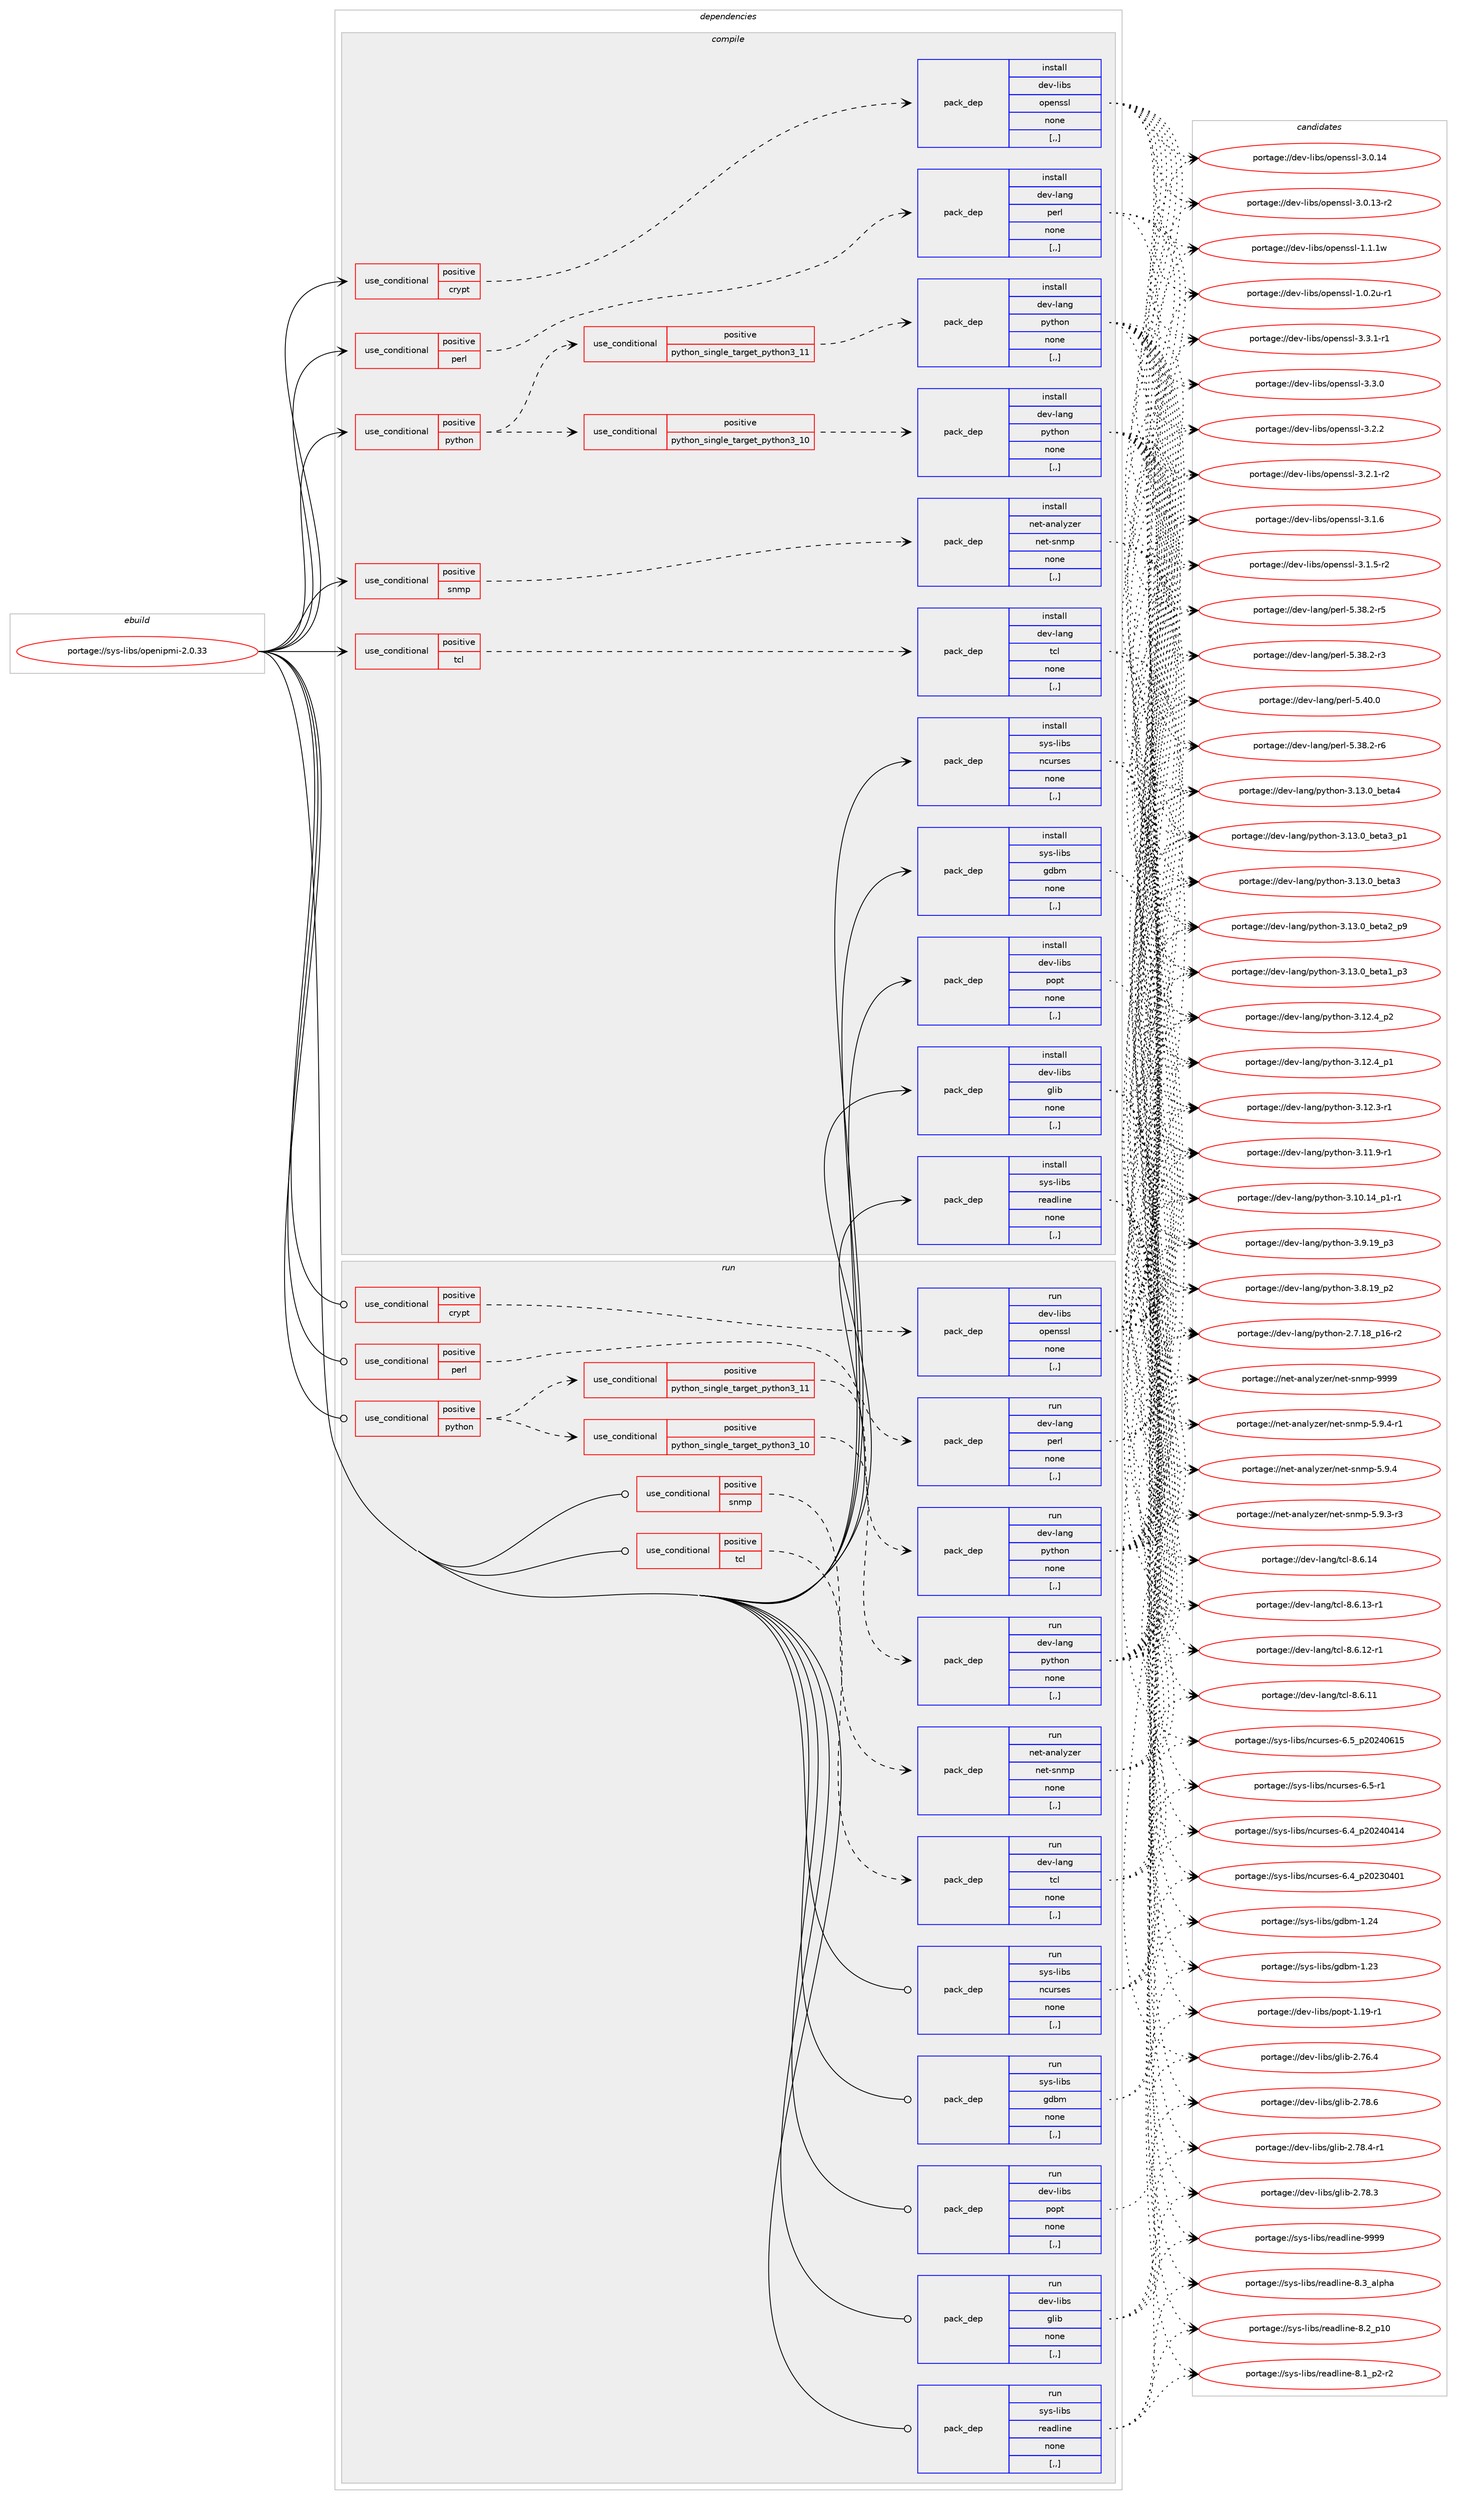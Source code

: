 digraph prolog {

# *************
# Graph options
# *************

newrank=true;
concentrate=true;
compound=true;
graph [rankdir=LR,fontname=Helvetica,fontsize=10,ranksep=1.5];#, ranksep=2.5, nodesep=0.2];
edge  [arrowhead=vee];
node  [fontname=Helvetica,fontsize=10];

# **********
# The ebuild
# **********

subgraph cluster_leftcol {
color=gray;
label=<<i>ebuild</i>>;
id [label="portage://sys-libs/openipmi-2.0.33", color=red, width=4, href="../sys-libs/openipmi-2.0.33.svg"];
}

# ****************
# The dependencies
# ****************

subgraph cluster_midcol {
color=gray;
label=<<i>dependencies</i>>;
subgraph cluster_compile {
fillcolor="#eeeeee";
style=filled;
label=<<i>compile</i>>;
subgraph cond117941 {
dependency442060 [label=<<TABLE BORDER="0" CELLBORDER="1" CELLSPACING="0" CELLPADDING="4"><TR><TD ROWSPAN="3" CELLPADDING="10">use_conditional</TD></TR><TR><TD>positive</TD></TR><TR><TD>crypt</TD></TR></TABLE>>, shape=none, color=red];
subgraph pack321121 {
dependency442061 [label=<<TABLE BORDER="0" CELLBORDER="1" CELLSPACING="0" CELLPADDING="4" WIDTH="220"><TR><TD ROWSPAN="6" CELLPADDING="30">pack_dep</TD></TR><TR><TD WIDTH="110">install</TD></TR><TR><TD>dev-libs</TD></TR><TR><TD>openssl</TD></TR><TR><TD>none</TD></TR><TR><TD>[,,]</TD></TR></TABLE>>, shape=none, color=blue];
}
dependency442060:e -> dependency442061:w [weight=20,style="dashed",arrowhead="vee"];
}
id:e -> dependency442060:w [weight=20,style="solid",arrowhead="vee"];
subgraph cond117942 {
dependency442062 [label=<<TABLE BORDER="0" CELLBORDER="1" CELLSPACING="0" CELLPADDING="4"><TR><TD ROWSPAN="3" CELLPADDING="10">use_conditional</TD></TR><TR><TD>positive</TD></TR><TR><TD>perl</TD></TR></TABLE>>, shape=none, color=red];
subgraph pack321122 {
dependency442063 [label=<<TABLE BORDER="0" CELLBORDER="1" CELLSPACING="0" CELLPADDING="4" WIDTH="220"><TR><TD ROWSPAN="6" CELLPADDING="30">pack_dep</TD></TR><TR><TD WIDTH="110">install</TD></TR><TR><TD>dev-lang</TD></TR><TR><TD>perl</TD></TR><TR><TD>none</TD></TR><TR><TD>[,,]</TD></TR></TABLE>>, shape=none, color=blue];
}
dependency442062:e -> dependency442063:w [weight=20,style="dashed",arrowhead="vee"];
}
id:e -> dependency442062:w [weight=20,style="solid",arrowhead="vee"];
subgraph cond117943 {
dependency442064 [label=<<TABLE BORDER="0" CELLBORDER="1" CELLSPACING="0" CELLPADDING="4"><TR><TD ROWSPAN="3" CELLPADDING="10">use_conditional</TD></TR><TR><TD>positive</TD></TR><TR><TD>python</TD></TR></TABLE>>, shape=none, color=red];
subgraph cond117944 {
dependency442065 [label=<<TABLE BORDER="0" CELLBORDER="1" CELLSPACING="0" CELLPADDING="4"><TR><TD ROWSPAN="3" CELLPADDING="10">use_conditional</TD></TR><TR><TD>positive</TD></TR><TR><TD>python_single_target_python3_10</TD></TR></TABLE>>, shape=none, color=red];
subgraph pack321123 {
dependency442066 [label=<<TABLE BORDER="0" CELLBORDER="1" CELLSPACING="0" CELLPADDING="4" WIDTH="220"><TR><TD ROWSPAN="6" CELLPADDING="30">pack_dep</TD></TR><TR><TD WIDTH="110">install</TD></TR><TR><TD>dev-lang</TD></TR><TR><TD>python</TD></TR><TR><TD>none</TD></TR><TR><TD>[,,]</TD></TR></TABLE>>, shape=none, color=blue];
}
dependency442065:e -> dependency442066:w [weight=20,style="dashed",arrowhead="vee"];
}
dependency442064:e -> dependency442065:w [weight=20,style="dashed",arrowhead="vee"];
subgraph cond117945 {
dependency442067 [label=<<TABLE BORDER="0" CELLBORDER="1" CELLSPACING="0" CELLPADDING="4"><TR><TD ROWSPAN="3" CELLPADDING="10">use_conditional</TD></TR><TR><TD>positive</TD></TR><TR><TD>python_single_target_python3_11</TD></TR></TABLE>>, shape=none, color=red];
subgraph pack321124 {
dependency442068 [label=<<TABLE BORDER="0" CELLBORDER="1" CELLSPACING="0" CELLPADDING="4" WIDTH="220"><TR><TD ROWSPAN="6" CELLPADDING="30">pack_dep</TD></TR><TR><TD WIDTH="110">install</TD></TR><TR><TD>dev-lang</TD></TR><TR><TD>python</TD></TR><TR><TD>none</TD></TR><TR><TD>[,,]</TD></TR></TABLE>>, shape=none, color=blue];
}
dependency442067:e -> dependency442068:w [weight=20,style="dashed",arrowhead="vee"];
}
dependency442064:e -> dependency442067:w [weight=20,style="dashed",arrowhead="vee"];
}
id:e -> dependency442064:w [weight=20,style="solid",arrowhead="vee"];
subgraph cond117946 {
dependency442069 [label=<<TABLE BORDER="0" CELLBORDER="1" CELLSPACING="0" CELLPADDING="4"><TR><TD ROWSPAN="3" CELLPADDING="10">use_conditional</TD></TR><TR><TD>positive</TD></TR><TR><TD>snmp</TD></TR></TABLE>>, shape=none, color=red];
subgraph pack321125 {
dependency442070 [label=<<TABLE BORDER="0" CELLBORDER="1" CELLSPACING="0" CELLPADDING="4" WIDTH="220"><TR><TD ROWSPAN="6" CELLPADDING="30">pack_dep</TD></TR><TR><TD WIDTH="110">install</TD></TR><TR><TD>net-analyzer</TD></TR><TR><TD>net-snmp</TD></TR><TR><TD>none</TD></TR><TR><TD>[,,]</TD></TR></TABLE>>, shape=none, color=blue];
}
dependency442069:e -> dependency442070:w [weight=20,style="dashed",arrowhead="vee"];
}
id:e -> dependency442069:w [weight=20,style="solid",arrowhead="vee"];
subgraph cond117947 {
dependency442071 [label=<<TABLE BORDER="0" CELLBORDER="1" CELLSPACING="0" CELLPADDING="4"><TR><TD ROWSPAN="3" CELLPADDING="10">use_conditional</TD></TR><TR><TD>positive</TD></TR><TR><TD>tcl</TD></TR></TABLE>>, shape=none, color=red];
subgraph pack321126 {
dependency442072 [label=<<TABLE BORDER="0" CELLBORDER="1" CELLSPACING="0" CELLPADDING="4" WIDTH="220"><TR><TD ROWSPAN="6" CELLPADDING="30">pack_dep</TD></TR><TR><TD WIDTH="110">install</TD></TR><TR><TD>dev-lang</TD></TR><TR><TD>tcl</TD></TR><TR><TD>none</TD></TR><TR><TD>[,,]</TD></TR></TABLE>>, shape=none, color=blue];
}
dependency442071:e -> dependency442072:w [weight=20,style="dashed",arrowhead="vee"];
}
id:e -> dependency442071:w [weight=20,style="solid",arrowhead="vee"];
subgraph pack321127 {
dependency442073 [label=<<TABLE BORDER="0" CELLBORDER="1" CELLSPACING="0" CELLPADDING="4" WIDTH="220"><TR><TD ROWSPAN="6" CELLPADDING="30">pack_dep</TD></TR><TR><TD WIDTH="110">install</TD></TR><TR><TD>dev-libs</TD></TR><TR><TD>glib</TD></TR><TR><TD>none</TD></TR><TR><TD>[,,]</TD></TR></TABLE>>, shape=none, color=blue];
}
id:e -> dependency442073:w [weight=20,style="solid",arrowhead="vee"];
subgraph pack321128 {
dependency442074 [label=<<TABLE BORDER="0" CELLBORDER="1" CELLSPACING="0" CELLPADDING="4" WIDTH="220"><TR><TD ROWSPAN="6" CELLPADDING="30">pack_dep</TD></TR><TR><TD WIDTH="110">install</TD></TR><TR><TD>dev-libs</TD></TR><TR><TD>popt</TD></TR><TR><TD>none</TD></TR><TR><TD>[,,]</TD></TR></TABLE>>, shape=none, color=blue];
}
id:e -> dependency442074:w [weight=20,style="solid",arrowhead="vee"];
subgraph pack321129 {
dependency442075 [label=<<TABLE BORDER="0" CELLBORDER="1" CELLSPACING="0" CELLPADDING="4" WIDTH="220"><TR><TD ROWSPAN="6" CELLPADDING="30">pack_dep</TD></TR><TR><TD WIDTH="110">install</TD></TR><TR><TD>sys-libs</TD></TR><TR><TD>gdbm</TD></TR><TR><TD>none</TD></TR><TR><TD>[,,]</TD></TR></TABLE>>, shape=none, color=blue];
}
id:e -> dependency442075:w [weight=20,style="solid",arrowhead="vee"];
subgraph pack321130 {
dependency442076 [label=<<TABLE BORDER="0" CELLBORDER="1" CELLSPACING="0" CELLPADDING="4" WIDTH="220"><TR><TD ROWSPAN="6" CELLPADDING="30">pack_dep</TD></TR><TR><TD WIDTH="110">install</TD></TR><TR><TD>sys-libs</TD></TR><TR><TD>ncurses</TD></TR><TR><TD>none</TD></TR><TR><TD>[,,]</TD></TR></TABLE>>, shape=none, color=blue];
}
id:e -> dependency442076:w [weight=20,style="solid",arrowhead="vee"];
subgraph pack321131 {
dependency442077 [label=<<TABLE BORDER="0" CELLBORDER="1" CELLSPACING="0" CELLPADDING="4" WIDTH="220"><TR><TD ROWSPAN="6" CELLPADDING="30">pack_dep</TD></TR><TR><TD WIDTH="110">install</TD></TR><TR><TD>sys-libs</TD></TR><TR><TD>readline</TD></TR><TR><TD>none</TD></TR><TR><TD>[,,]</TD></TR></TABLE>>, shape=none, color=blue];
}
id:e -> dependency442077:w [weight=20,style="solid",arrowhead="vee"];
}
subgraph cluster_compileandrun {
fillcolor="#eeeeee";
style=filled;
label=<<i>compile and run</i>>;
}
subgraph cluster_run {
fillcolor="#eeeeee";
style=filled;
label=<<i>run</i>>;
subgraph cond117948 {
dependency442078 [label=<<TABLE BORDER="0" CELLBORDER="1" CELLSPACING="0" CELLPADDING="4"><TR><TD ROWSPAN="3" CELLPADDING="10">use_conditional</TD></TR><TR><TD>positive</TD></TR><TR><TD>crypt</TD></TR></TABLE>>, shape=none, color=red];
subgraph pack321132 {
dependency442079 [label=<<TABLE BORDER="0" CELLBORDER="1" CELLSPACING="0" CELLPADDING="4" WIDTH="220"><TR><TD ROWSPAN="6" CELLPADDING="30">pack_dep</TD></TR><TR><TD WIDTH="110">run</TD></TR><TR><TD>dev-libs</TD></TR><TR><TD>openssl</TD></TR><TR><TD>none</TD></TR><TR><TD>[,,]</TD></TR></TABLE>>, shape=none, color=blue];
}
dependency442078:e -> dependency442079:w [weight=20,style="dashed",arrowhead="vee"];
}
id:e -> dependency442078:w [weight=20,style="solid",arrowhead="odot"];
subgraph cond117949 {
dependency442080 [label=<<TABLE BORDER="0" CELLBORDER="1" CELLSPACING="0" CELLPADDING="4"><TR><TD ROWSPAN="3" CELLPADDING="10">use_conditional</TD></TR><TR><TD>positive</TD></TR><TR><TD>perl</TD></TR></TABLE>>, shape=none, color=red];
subgraph pack321133 {
dependency442081 [label=<<TABLE BORDER="0" CELLBORDER="1" CELLSPACING="0" CELLPADDING="4" WIDTH="220"><TR><TD ROWSPAN="6" CELLPADDING="30">pack_dep</TD></TR><TR><TD WIDTH="110">run</TD></TR><TR><TD>dev-lang</TD></TR><TR><TD>perl</TD></TR><TR><TD>none</TD></TR><TR><TD>[,,]</TD></TR></TABLE>>, shape=none, color=blue];
}
dependency442080:e -> dependency442081:w [weight=20,style="dashed",arrowhead="vee"];
}
id:e -> dependency442080:w [weight=20,style="solid",arrowhead="odot"];
subgraph cond117950 {
dependency442082 [label=<<TABLE BORDER="0" CELLBORDER="1" CELLSPACING="0" CELLPADDING="4"><TR><TD ROWSPAN="3" CELLPADDING="10">use_conditional</TD></TR><TR><TD>positive</TD></TR><TR><TD>python</TD></TR></TABLE>>, shape=none, color=red];
subgraph cond117951 {
dependency442083 [label=<<TABLE BORDER="0" CELLBORDER="1" CELLSPACING="0" CELLPADDING="4"><TR><TD ROWSPAN="3" CELLPADDING="10">use_conditional</TD></TR><TR><TD>positive</TD></TR><TR><TD>python_single_target_python3_10</TD></TR></TABLE>>, shape=none, color=red];
subgraph pack321134 {
dependency442084 [label=<<TABLE BORDER="0" CELLBORDER="1" CELLSPACING="0" CELLPADDING="4" WIDTH="220"><TR><TD ROWSPAN="6" CELLPADDING="30">pack_dep</TD></TR><TR><TD WIDTH="110">run</TD></TR><TR><TD>dev-lang</TD></TR><TR><TD>python</TD></TR><TR><TD>none</TD></TR><TR><TD>[,,]</TD></TR></TABLE>>, shape=none, color=blue];
}
dependency442083:e -> dependency442084:w [weight=20,style="dashed",arrowhead="vee"];
}
dependency442082:e -> dependency442083:w [weight=20,style="dashed",arrowhead="vee"];
subgraph cond117952 {
dependency442085 [label=<<TABLE BORDER="0" CELLBORDER="1" CELLSPACING="0" CELLPADDING="4"><TR><TD ROWSPAN="3" CELLPADDING="10">use_conditional</TD></TR><TR><TD>positive</TD></TR><TR><TD>python_single_target_python3_11</TD></TR></TABLE>>, shape=none, color=red];
subgraph pack321135 {
dependency442086 [label=<<TABLE BORDER="0" CELLBORDER="1" CELLSPACING="0" CELLPADDING="4" WIDTH="220"><TR><TD ROWSPAN="6" CELLPADDING="30">pack_dep</TD></TR><TR><TD WIDTH="110">run</TD></TR><TR><TD>dev-lang</TD></TR><TR><TD>python</TD></TR><TR><TD>none</TD></TR><TR><TD>[,,]</TD></TR></TABLE>>, shape=none, color=blue];
}
dependency442085:e -> dependency442086:w [weight=20,style="dashed",arrowhead="vee"];
}
dependency442082:e -> dependency442085:w [weight=20,style="dashed",arrowhead="vee"];
}
id:e -> dependency442082:w [weight=20,style="solid",arrowhead="odot"];
subgraph cond117953 {
dependency442087 [label=<<TABLE BORDER="0" CELLBORDER="1" CELLSPACING="0" CELLPADDING="4"><TR><TD ROWSPAN="3" CELLPADDING="10">use_conditional</TD></TR><TR><TD>positive</TD></TR><TR><TD>snmp</TD></TR></TABLE>>, shape=none, color=red];
subgraph pack321136 {
dependency442088 [label=<<TABLE BORDER="0" CELLBORDER="1" CELLSPACING="0" CELLPADDING="4" WIDTH="220"><TR><TD ROWSPAN="6" CELLPADDING="30">pack_dep</TD></TR><TR><TD WIDTH="110">run</TD></TR><TR><TD>net-analyzer</TD></TR><TR><TD>net-snmp</TD></TR><TR><TD>none</TD></TR><TR><TD>[,,]</TD></TR></TABLE>>, shape=none, color=blue];
}
dependency442087:e -> dependency442088:w [weight=20,style="dashed",arrowhead="vee"];
}
id:e -> dependency442087:w [weight=20,style="solid",arrowhead="odot"];
subgraph cond117954 {
dependency442089 [label=<<TABLE BORDER="0" CELLBORDER="1" CELLSPACING="0" CELLPADDING="4"><TR><TD ROWSPAN="3" CELLPADDING="10">use_conditional</TD></TR><TR><TD>positive</TD></TR><TR><TD>tcl</TD></TR></TABLE>>, shape=none, color=red];
subgraph pack321137 {
dependency442090 [label=<<TABLE BORDER="0" CELLBORDER="1" CELLSPACING="0" CELLPADDING="4" WIDTH="220"><TR><TD ROWSPAN="6" CELLPADDING="30">pack_dep</TD></TR><TR><TD WIDTH="110">run</TD></TR><TR><TD>dev-lang</TD></TR><TR><TD>tcl</TD></TR><TR><TD>none</TD></TR><TR><TD>[,,]</TD></TR></TABLE>>, shape=none, color=blue];
}
dependency442089:e -> dependency442090:w [weight=20,style="dashed",arrowhead="vee"];
}
id:e -> dependency442089:w [weight=20,style="solid",arrowhead="odot"];
subgraph pack321138 {
dependency442091 [label=<<TABLE BORDER="0" CELLBORDER="1" CELLSPACING="0" CELLPADDING="4" WIDTH="220"><TR><TD ROWSPAN="6" CELLPADDING="30">pack_dep</TD></TR><TR><TD WIDTH="110">run</TD></TR><TR><TD>dev-libs</TD></TR><TR><TD>glib</TD></TR><TR><TD>none</TD></TR><TR><TD>[,,]</TD></TR></TABLE>>, shape=none, color=blue];
}
id:e -> dependency442091:w [weight=20,style="solid",arrowhead="odot"];
subgraph pack321139 {
dependency442092 [label=<<TABLE BORDER="0" CELLBORDER="1" CELLSPACING="0" CELLPADDING="4" WIDTH="220"><TR><TD ROWSPAN="6" CELLPADDING="30">pack_dep</TD></TR><TR><TD WIDTH="110">run</TD></TR><TR><TD>dev-libs</TD></TR><TR><TD>popt</TD></TR><TR><TD>none</TD></TR><TR><TD>[,,]</TD></TR></TABLE>>, shape=none, color=blue];
}
id:e -> dependency442092:w [weight=20,style="solid",arrowhead="odot"];
subgraph pack321140 {
dependency442093 [label=<<TABLE BORDER="0" CELLBORDER="1" CELLSPACING="0" CELLPADDING="4" WIDTH="220"><TR><TD ROWSPAN="6" CELLPADDING="30">pack_dep</TD></TR><TR><TD WIDTH="110">run</TD></TR><TR><TD>sys-libs</TD></TR><TR><TD>gdbm</TD></TR><TR><TD>none</TD></TR><TR><TD>[,,]</TD></TR></TABLE>>, shape=none, color=blue];
}
id:e -> dependency442093:w [weight=20,style="solid",arrowhead="odot"];
subgraph pack321141 {
dependency442094 [label=<<TABLE BORDER="0" CELLBORDER="1" CELLSPACING="0" CELLPADDING="4" WIDTH="220"><TR><TD ROWSPAN="6" CELLPADDING="30">pack_dep</TD></TR><TR><TD WIDTH="110">run</TD></TR><TR><TD>sys-libs</TD></TR><TR><TD>ncurses</TD></TR><TR><TD>none</TD></TR><TR><TD>[,,]</TD></TR></TABLE>>, shape=none, color=blue];
}
id:e -> dependency442094:w [weight=20,style="solid",arrowhead="odot"];
subgraph pack321142 {
dependency442095 [label=<<TABLE BORDER="0" CELLBORDER="1" CELLSPACING="0" CELLPADDING="4" WIDTH="220"><TR><TD ROWSPAN="6" CELLPADDING="30">pack_dep</TD></TR><TR><TD WIDTH="110">run</TD></TR><TR><TD>sys-libs</TD></TR><TR><TD>readline</TD></TR><TR><TD>none</TD></TR><TR><TD>[,,]</TD></TR></TABLE>>, shape=none, color=blue];
}
id:e -> dependency442095:w [weight=20,style="solid",arrowhead="odot"];
}
}

# **************
# The candidates
# **************

subgraph cluster_choices {
rank=same;
color=gray;
label=<<i>candidates</i>>;

subgraph choice321121 {
color=black;
nodesep=1;
choice1001011184510810598115471111121011101151151084551465146494511449 [label="portage://dev-libs/openssl-3.3.1-r1", color=red, width=4,href="../dev-libs/openssl-3.3.1-r1.svg"];
choice100101118451081059811547111112101110115115108455146514648 [label="portage://dev-libs/openssl-3.3.0", color=red, width=4,href="../dev-libs/openssl-3.3.0.svg"];
choice100101118451081059811547111112101110115115108455146504650 [label="portage://dev-libs/openssl-3.2.2", color=red, width=4,href="../dev-libs/openssl-3.2.2.svg"];
choice1001011184510810598115471111121011101151151084551465046494511450 [label="portage://dev-libs/openssl-3.2.1-r2", color=red, width=4,href="../dev-libs/openssl-3.2.1-r2.svg"];
choice100101118451081059811547111112101110115115108455146494654 [label="portage://dev-libs/openssl-3.1.6", color=red, width=4,href="../dev-libs/openssl-3.1.6.svg"];
choice1001011184510810598115471111121011101151151084551464946534511450 [label="portage://dev-libs/openssl-3.1.5-r2", color=red, width=4,href="../dev-libs/openssl-3.1.5-r2.svg"];
choice10010111845108105981154711111210111011511510845514648464952 [label="portage://dev-libs/openssl-3.0.14", color=red, width=4,href="../dev-libs/openssl-3.0.14.svg"];
choice100101118451081059811547111112101110115115108455146484649514511450 [label="portage://dev-libs/openssl-3.0.13-r2", color=red, width=4,href="../dev-libs/openssl-3.0.13-r2.svg"];
choice100101118451081059811547111112101110115115108454946494649119 [label="portage://dev-libs/openssl-1.1.1w", color=red, width=4,href="../dev-libs/openssl-1.1.1w.svg"];
choice1001011184510810598115471111121011101151151084549464846501174511449 [label="portage://dev-libs/openssl-1.0.2u-r1", color=red, width=4,href="../dev-libs/openssl-1.0.2u-r1.svg"];
dependency442061:e -> choice1001011184510810598115471111121011101151151084551465146494511449:w [style=dotted,weight="100"];
dependency442061:e -> choice100101118451081059811547111112101110115115108455146514648:w [style=dotted,weight="100"];
dependency442061:e -> choice100101118451081059811547111112101110115115108455146504650:w [style=dotted,weight="100"];
dependency442061:e -> choice1001011184510810598115471111121011101151151084551465046494511450:w [style=dotted,weight="100"];
dependency442061:e -> choice100101118451081059811547111112101110115115108455146494654:w [style=dotted,weight="100"];
dependency442061:e -> choice1001011184510810598115471111121011101151151084551464946534511450:w [style=dotted,weight="100"];
dependency442061:e -> choice10010111845108105981154711111210111011511510845514648464952:w [style=dotted,weight="100"];
dependency442061:e -> choice100101118451081059811547111112101110115115108455146484649514511450:w [style=dotted,weight="100"];
dependency442061:e -> choice100101118451081059811547111112101110115115108454946494649119:w [style=dotted,weight="100"];
dependency442061:e -> choice1001011184510810598115471111121011101151151084549464846501174511449:w [style=dotted,weight="100"];
}
subgraph choice321122 {
color=black;
nodesep=1;
choice10010111845108971101034711210111410845534652484648 [label="portage://dev-lang/perl-5.40.0", color=red, width=4,href="../dev-lang/perl-5.40.0.svg"];
choice100101118451089711010347112101114108455346515646504511454 [label="portage://dev-lang/perl-5.38.2-r6", color=red, width=4,href="../dev-lang/perl-5.38.2-r6.svg"];
choice100101118451089711010347112101114108455346515646504511453 [label="portage://dev-lang/perl-5.38.2-r5", color=red, width=4,href="../dev-lang/perl-5.38.2-r5.svg"];
choice100101118451089711010347112101114108455346515646504511451 [label="portage://dev-lang/perl-5.38.2-r3", color=red, width=4,href="../dev-lang/perl-5.38.2-r3.svg"];
dependency442063:e -> choice10010111845108971101034711210111410845534652484648:w [style=dotted,weight="100"];
dependency442063:e -> choice100101118451089711010347112101114108455346515646504511454:w [style=dotted,weight="100"];
dependency442063:e -> choice100101118451089711010347112101114108455346515646504511453:w [style=dotted,weight="100"];
dependency442063:e -> choice100101118451089711010347112101114108455346515646504511451:w [style=dotted,weight="100"];
}
subgraph choice321123 {
color=black;
nodesep=1;
choice1001011184510897110103471121211161041111104551464951464895981011169752 [label="portage://dev-lang/python-3.13.0_beta4", color=red, width=4,href="../dev-lang/python-3.13.0_beta4.svg"];
choice10010111845108971101034711212111610411111045514649514648959810111697519511249 [label="portage://dev-lang/python-3.13.0_beta3_p1", color=red, width=4,href="../dev-lang/python-3.13.0_beta3_p1.svg"];
choice1001011184510897110103471121211161041111104551464951464895981011169751 [label="portage://dev-lang/python-3.13.0_beta3", color=red, width=4,href="../dev-lang/python-3.13.0_beta3.svg"];
choice10010111845108971101034711212111610411111045514649514648959810111697509511257 [label="portage://dev-lang/python-3.13.0_beta2_p9", color=red, width=4,href="../dev-lang/python-3.13.0_beta2_p9.svg"];
choice10010111845108971101034711212111610411111045514649514648959810111697499511251 [label="portage://dev-lang/python-3.13.0_beta1_p3", color=red, width=4,href="../dev-lang/python-3.13.0_beta1_p3.svg"];
choice100101118451089711010347112121116104111110455146495046529511250 [label="portage://dev-lang/python-3.12.4_p2", color=red, width=4,href="../dev-lang/python-3.12.4_p2.svg"];
choice100101118451089711010347112121116104111110455146495046529511249 [label="portage://dev-lang/python-3.12.4_p1", color=red, width=4,href="../dev-lang/python-3.12.4_p1.svg"];
choice100101118451089711010347112121116104111110455146495046514511449 [label="portage://dev-lang/python-3.12.3-r1", color=red, width=4,href="../dev-lang/python-3.12.3-r1.svg"];
choice100101118451089711010347112121116104111110455146494946574511449 [label="portage://dev-lang/python-3.11.9-r1", color=red, width=4,href="../dev-lang/python-3.11.9-r1.svg"];
choice100101118451089711010347112121116104111110455146494846495295112494511449 [label="portage://dev-lang/python-3.10.14_p1-r1", color=red, width=4,href="../dev-lang/python-3.10.14_p1-r1.svg"];
choice100101118451089711010347112121116104111110455146574649579511251 [label="portage://dev-lang/python-3.9.19_p3", color=red, width=4,href="../dev-lang/python-3.9.19_p3.svg"];
choice100101118451089711010347112121116104111110455146564649579511250 [label="portage://dev-lang/python-3.8.19_p2", color=red, width=4,href="../dev-lang/python-3.8.19_p2.svg"];
choice100101118451089711010347112121116104111110455046554649569511249544511450 [label="portage://dev-lang/python-2.7.18_p16-r2", color=red, width=4,href="../dev-lang/python-2.7.18_p16-r2.svg"];
dependency442066:e -> choice1001011184510897110103471121211161041111104551464951464895981011169752:w [style=dotted,weight="100"];
dependency442066:e -> choice10010111845108971101034711212111610411111045514649514648959810111697519511249:w [style=dotted,weight="100"];
dependency442066:e -> choice1001011184510897110103471121211161041111104551464951464895981011169751:w [style=dotted,weight="100"];
dependency442066:e -> choice10010111845108971101034711212111610411111045514649514648959810111697509511257:w [style=dotted,weight="100"];
dependency442066:e -> choice10010111845108971101034711212111610411111045514649514648959810111697499511251:w [style=dotted,weight="100"];
dependency442066:e -> choice100101118451089711010347112121116104111110455146495046529511250:w [style=dotted,weight="100"];
dependency442066:e -> choice100101118451089711010347112121116104111110455146495046529511249:w [style=dotted,weight="100"];
dependency442066:e -> choice100101118451089711010347112121116104111110455146495046514511449:w [style=dotted,weight="100"];
dependency442066:e -> choice100101118451089711010347112121116104111110455146494946574511449:w [style=dotted,weight="100"];
dependency442066:e -> choice100101118451089711010347112121116104111110455146494846495295112494511449:w [style=dotted,weight="100"];
dependency442066:e -> choice100101118451089711010347112121116104111110455146574649579511251:w [style=dotted,weight="100"];
dependency442066:e -> choice100101118451089711010347112121116104111110455146564649579511250:w [style=dotted,weight="100"];
dependency442066:e -> choice100101118451089711010347112121116104111110455046554649569511249544511450:w [style=dotted,weight="100"];
}
subgraph choice321124 {
color=black;
nodesep=1;
choice1001011184510897110103471121211161041111104551464951464895981011169752 [label="portage://dev-lang/python-3.13.0_beta4", color=red, width=4,href="../dev-lang/python-3.13.0_beta4.svg"];
choice10010111845108971101034711212111610411111045514649514648959810111697519511249 [label="portage://dev-lang/python-3.13.0_beta3_p1", color=red, width=4,href="../dev-lang/python-3.13.0_beta3_p1.svg"];
choice1001011184510897110103471121211161041111104551464951464895981011169751 [label="portage://dev-lang/python-3.13.0_beta3", color=red, width=4,href="../dev-lang/python-3.13.0_beta3.svg"];
choice10010111845108971101034711212111610411111045514649514648959810111697509511257 [label="portage://dev-lang/python-3.13.0_beta2_p9", color=red, width=4,href="../dev-lang/python-3.13.0_beta2_p9.svg"];
choice10010111845108971101034711212111610411111045514649514648959810111697499511251 [label="portage://dev-lang/python-3.13.0_beta1_p3", color=red, width=4,href="../dev-lang/python-3.13.0_beta1_p3.svg"];
choice100101118451089711010347112121116104111110455146495046529511250 [label="portage://dev-lang/python-3.12.4_p2", color=red, width=4,href="../dev-lang/python-3.12.4_p2.svg"];
choice100101118451089711010347112121116104111110455146495046529511249 [label="portage://dev-lang/python-3.12.4_p1", color=red, width=4,href="../dev-lang/python-3.12.4_p1.svg"];
choice100101118451089711010347112121116104111110455146495046514511449 [label="portage://dev-lang/python-3.12.3-r1", color=red, width=4,href="../dev-lang/python-3.12.3-r1.svg"];
choice100101118451089711010347112121116104111110455146494946574511449 [label="portage://dev-lang/python-3.11.9-r1", color=red, width=4,href="../dev-lang/python-3.11.9-r1.svg"];
choice100101118451089711010347112121116104111110455146494846495295112494511449 [label="portage://dev-lang/python-3.10.14_p1-r1", color=red, width=4,href="../dev-lang/python-3.10.14_p1-r1.svg"];
choice100101118451089711010347112121116104111110455146574649579511251 [label="portage://dev-lang/python-3.9.19_p3", color=red, width=4,href="../dev-lang/python-3.9.19_p3.svg"];
choice100101118451089711010347112121116104111110455146564649579511250 [label="portage://dev-lang/python-3.8.19_p2", color=red, width=4,href="../dev-lang/python-3.8.19_p2.svg"];
choice100101118451089711010347112121116104111110455046554649569511249544511450 [label="portage://dev-lang/python-2.7.18_p16-r2", color=red, width=4,href="../dev-lang/python-2.7.18_p16-r2.svg"];
dependency442068:e -> choice1001011184510897110103471121211161041111104551464951464895981011169752:w [style=dotted,weight="100"];
dependency442068:e -> choice10010111845108971101034711212111610411111045514649514648959810111697519511249:w [style=dotted,weight="100"];
dependency442068:e -> choice1001011184510897110103471121211161041111104551464951464895981011169751:w [style=dotted,weight="100"];
dependency442068:e -> choice10010111845108971101034711212111610411111045514649514648959810111697509511257:w [style=dotted,weight="100"];
dependency442068:e -> choice10010111845108971101034711212111610411111045514649514648959810111697499511251:w [style=dotted,weight="100"];
dependency442068:e -> choice100101118451089711010347112121116104111110455146495046529511250:w [style=dotted,weight="100"];
dependency442068:e -> choice100101118451089711010347112121116104111110455146495046529511249:w [style=dotted,weight="100"];
dependency442068:e -> choice100101118451089711010347112121116104111110455146495046514511449:w [style=dotted,weight="100"];
dependency442068:e -> choice100101118451089711010347112121116104111110455146494946574511449:w [style=dotted,weight="100"];
dependency442068:e -> choice100101118451089711010347112121116104111110455146494846495295112494511449:w [style=dotted,weight="100"];
dependency442068:e -> choice100101118451089711010347112121116104111110455146574649579511251:w [style=dotted,weight="100"];
dependency442068:e -> choice100101118451089711010347112121116104111110455146564649579511250:w [style=dotted,weight="100"];
dependency442068:e -> choice100101118451089711010347112121116104111110455046554649569511249544511450:w [style=dotted,weight="100"];
}
subgraph choice321125 {
color=black;
nodesep=1;
choice11010111645971109710812112210111447110101116451151101091124557575757 [label="portage://net-analyzer/net-snmp-9999", color=red, width=4,href="../net-analyzer/net-snmp-9999.svg"];
choice11010111645971109710812112210111447110101116451151101091124553465746524511449 [label="portage://net-analyzer/net-snmp-5.9.4-r1", color=red, width=4,href="../net-analyzer/net-snmp-5.9.4-r1.svg"];
choice1101011164597110971081211221011144711010111645115110109112455346574652 [label="portage://net-analyzer/net-snmp-5.9.4", color=red, width=4,href="../net-analyzer/net-snmp-5.9.4.svg"];
choice11010111645971109710812112210111447110101116451151101091124553465746514511451 [label="portage://net-analyzer/net-snmp-5.9.3-r3", color=red, width=4,href="../net-analyzer/net-snmp-5.9.3-r3.svg"];
dependency442070:e -> choice11010111645971109710812112210111447110101116451151101091124557575757:w [style=dotted,weight="100"];
dependency442070:e -> choice11010111645971109710812112210111447110101116451151101091124553465746524511449:w [style=dotted,weight="100"];
dependency442070:e -> choice1101011164597110971081211221011144711010111645115110109112455346574652:w [style=dotted,weight="100"];
dependency442070:e -> choice11010111645971109710812112210111447110101116451151101091124553465746514511451:w [style=dotted,weight="100"];
}
subgraph choice321126 {
color=black;
nodesep=1;
choice1001011184510897110103471169910845564654464952 [label="portage://dev-lang/tcl-8.6.14", color=red, width=4,href="../dev-lang/tcl-8.6.14.svg"];
choice10010111845108971101034711699108455646544649514511449 [label="portage://dev-lang/tcl-8.6.13-r1", color=red, width=4,href="../dev-lang/tcl-8.6.13-r1.svg"];
choice10010111845108971101034711699108455646544649504511449 [label="portage://dev-lang/tcl-8.6.12-r1", color=red, width=4,href="../dev-lang/tcl-8.6.12-r1.svg"];
choice1001011184510897110103471169910845564654464949 [label="portage://dev-lang/tcl-8.6.11", color=red, width=4,href="../dev-lang/tcl-8.6.11.svg"];
dependency442072:e -> choice1001011184510897110103471169910845564654464952:w [style=dotted,weight="100"];
dependency442072:e -> choice10010111845108971101034711699108455646544649514511449:w [style=dotted,weight="100"];
dependency442072:e -> choice10010111845108971101034711699108455646544649504511449:w [style=dotted,weight="100"];
dependency442072:e -> choice1001011184510897110103471169910845564654464949:w [style=dotted,weight="100"];
}
subgraph choice321127 {
color=black;
nodesep=1;
choice1001011184510810598115471031081059845504655564654 [label="portage://dev-libs/glib-2.78.6", color=red, width=4,href="../dev-libs/glib-2.78.6.svg"];
choice10010111845108105981154710310810598455046555646524511449 [label="portage://dev-libs/glib-2.78.4-r1", color=red, width=4,href="../dev-libs/glib-2.78.4-r1.svg"];
choice1001011184510810598115471031081059845504655564651 [label="portage://dev-libs/glib-2.78.3", color=red, width=4,href="../dev-libs/glib-2.78.3.svg"];
choice1001011184510810598115471031081059845504655544652 [label="portage://dev-libs/glib-2.76.4", color=red, width=4,href="../dev-libs/glib-2.76.4.svg"];
dependency442073:e -> choice1001011184510810598115471031081059845504655564654:w [style=dotted,weight="100"];
dependency442073:e -> choice10010111845108105981154710310810598455046555646524511449:w [style=dotted,weight="100"];
dependency442073:e -> choice1001011184510810598115471031081059845504655564651:w [style=dotted,weight="100"];
dependency442073:e -> choice1001011184510810598115471031081059845504655544652:w [style=dotted,weight="100"];
}
subgraph choice321128 {
color=black;
nodesep=1;
choice10010111845108105981154711211111211645494649574511449 [label="portage://dev-libs/popt-1.19-r1", color=red, width=4,href="../dev-libs/popt-1.19-r1.svg"];
dependency442074:e -> choice10010111845108105981154711211111211645494649574511449:w [style=dotted,weight="100"];
}
subgraph choice321129 {
color=black;
nodesep=1;
choice115121115451081059811547103100981094549465052 [label="portage://sys-libs/gdbm-1.24", color=red, width=4,href="../sys-libs/gdbm-1.24.svg"];
choice115121115451081059811547103100981094549465051 [label="portage://sys-libs/gdbm-1.23", color=red, width=4,href="../sys-libs/gdbm-1.23.svg"];
dependency442075:e -> choice115121115451081059811547103100981094549465052:w [style=dotted,weight="100"];
dependency442075:e -> choice115121115451081059811547103100981094549465051:w [style=dotted,weight="100"];
}
subgraph choice321130 {
color=black;
nodesep=1;
choice1151211154510810598115471109911711411510111545544653951125048505248544953 [label="portage://sys-libs/ncurses-6.5_p20240615", color=red, width=4,href="../sys-libs/ncurses-6.5_p20240615.svg"];
choice11512111545108105981154711099117114115101115455446534511449 [label="portage://sys-libs/ncurses-6.5-r1", color=red, width=4,href="../sys-libs/ncurses-6.5-r1.svg"];
choice1151211154510810598115471109911711411510111545544652951125048505248524952 [label="portage://sys-libs/ncurses-6.4_p20240414", color=red, width=4,href="../sys-libs/ncurses-6.4_p20240414.svg"];
choice1151211154510810598115471109911711411510111545544652951125048505148524849 [label="portage://sys-libs/ncurses-6.4_p20230401", color=red, width=4,href="../sys-libs/ncurses-6.4_p20230401.svg"];
dependency442076:e -> choice1151211154510810598115471109911711411510111545544653951125048505248544953:w [style=dotted,weight="100"];
dependency442076:e -> choice11512111545108105981154711099117114115101115455446534511449:w [style=dotted,weight="100"];
dependency442076:e -> choice1151211154510810598115471109911711411510111545544652951125048505248524952:w [style=dotted,weight="100"];
dependency442076:e -> choice1151211154510810598115471109911711411510111545544652951125048505148524849:w [style=dotted,weight="100"];
}
subgraph choice321131 {
color=black;
nodesep=1;
choice115121115451081059811547114101971001081051101014557575757 [label="portage://sys-libs/readline-9999", color=red, width=4,href="../sys-libs/readline-9999.svg"];
choice1151211154510810598115471141019710010810511010145564651959710811210497 [label="portage://sys-libs/readline-8.3_alpha", color=red, width=4,href="../sys-libs/readline-8.3_alpha.svg"];
choice1151211154510810598115471141019710010810511010145564650951124948 [label="portage://sys-libs/readline-8.2_p10", color=red, width=4,href="../sys-libs/readline-8.2_p10.svg"];
choice115121115451081059811547114101971001081051101014556464995112504511450 [label="portage://sys-libs/readline-8.1_p2-r2", color=red, width=4,href="../sys-libs/readline-8.1_p2-r2.svg"];
dependency442077:e -> choice115121115451081059811547114101971001081051101014557575757:w [style=dotted,weight="100"];
dependency442077:e -> choice1151211154510810598115471141019710010810511010145564651959710811210497:w [style=dotted,weight="100"];
dependency442077:e -> choice1151211154510810598115471141019710010810511010145564650951124948:w [style=dotted,weight="100"];
dependency442077:e -> choice115121115451081059811547114101971001081051101014556464995112504511450:w [style=dotted,weight="100"];
}
subgraph choice321132 {
color=black;
nodesep=1;
choice1001011184510810598115471111121011101151151084551465146494511449 [label="portage://dev-libs/openssl-3.3.1-r1", color=red, width=4,href="../dev-libs/openssl-3.3.1-r1.svg"];
choice100101118451081059811547111112101110115115108455146514648 [label="portage://dev-libs/openssl-3.3.0", color=red, width=4,href="../dev-libs/openssl-3.3.0.svg"];
choice100101118451081059811547111112101110115115108455146504650 [label="portage://dev-libs/openssl-3.2.2", color=red, width=4,href="../dev-libs/openssl-3.2.2.svg"];
choice1001011184510810598115471111121011101151151084551465046494511450 [label="portage://dev-libs/openssl-3.2.1-r2", color=red, width=4,href="../dev-libs/openssl-3.2.1-r2.svg"];
choice100101118451081059811547111112101110115115108455146494654 [label="portage://dev-libs/openssl-3.1.6", color=red, width=4,href="../dev-libs/openssl-3.1.6.svg"];
choice1001011184510810598115471111121011101151151084551464946534511450 [label="portage://dev-libs/openssl-3.1.5-r2", color=red, width=4,href="../dev-libs/openssl-3.1.5-r2.svg"];
choice10010111845108105981154711111210111011511510845514648464952 [label="portage://dev-libs/openssl-3.0.14", color=red, width=4,href="../dev-libs/openssl-3.0.14.svg"];
choice100101118451081059811547111112101110115115108455146484649514511450 [label="portage://dev-libs/openssl-3.0.13-r2", color=red, width=4,href="../dev-libs/openssl-3.0.13-r2.svg"];
choice100101118451081059811547111112101110115115108454946494649119 [label="portage://dev-libs/openssl-1.1.1w", color=red, width=4,href="../dev-libs/openssl-1.1.1w.svg"];
choice1001011184510810598115471111121011101151151084549464846501174511449 [label="portage://dev-libs/openssl-1.0.2u-r1", color=red, width=4,href="../dev-libs/openssl-1.0.2u-r1.svg"];
dependency442079:e -> choice1001011184510810598115471111121011101151151084551465146494511449:w [style=dotted,weight="100"];
dependency442079:e -> choice100101118451081059811547111112101110115115108455146514648:w [style=dotted,weight="100"];
dependency442079:e -> choice100101118451081059811547111112101110115115108455146504650:w [style=dotted,weight="100"];
dependency442079:e -> choice1001011184510810598115471111121011101151151084551465046494511450:w [style=dotted,weight="100"];
dependency442079:e -> choice100101118451081059811547111112101110115115108455146494654:w [style=dotted,weight="100"];
dependency442079:e -> choice1001011184510810598115471111121011101151151084551464946534511450:w [style=dotted,weight="100"];
dependency442079:e -> choice10010111845108105981154711111210111011511510845514648464952:w [style=dotted,weight="100"];
dependency442079:e -> choice100101118451081059811547111112101110115115108455146484649514511450:w [style=dotted,weight="100"];
dependency442079:e -> choice100101118451081059811547111112101110115115108454946494649119:w [style=dotted,weight="100"];
dependency442079:e -> choice1001011184510810598115471111121011101151151084549464846501174511449:w [style=dotted,weight="100"];
}
subgraph choice321133 {
color=black;
nodesep=1;
choice10010111845108971101034711210111410845534652484648 [label="portage://dev-lang/perl-5.40.0", color=red, width=4,href="../dev-lang/perl-5.40.0.svg"];
choice100101118451089711010347112101114108455346515646504511454 [label="portage://dev-lang/perl-5.38.2-r6", color=red, width=4,href="../dev-lang/perl-5.38.2-r6.svg"];
choice100101118451089711010347112101114108455346515646504511453 [label="portage://dev-lang/perl-5.38.2-r5", color=red, width=4,href="../dev-lang/perl-5.38.2-r5.svg"];
choice100101118451089711010347112101114108455346515646504511451 [label="portage://dev-lang/perl-5.38.2-r3", color=red, width=4,href="../dev-lang/perl-5.38.2-r3.svg"];
dependency442081:e -> choice10010111845108971101034711210111410845534652484648:w [style=dotted,weight="100"];
dependency442081:e -> choice100101118451089711010347112101114108455346515646504511454:w [style=dotted,weight="100"];
dependency442081:e -> choice100101118451089711010347112101114108455346515646504511453:w [style=dotted,weight="100"];
dependency442081:e -> choice100101118451089711010347112101114108455346515646504511451:w [style=dotted,weight="100"];
}
subgraph choice321134 {
color=black;
nodesep=1;
choice1001011184510897110103471121211161041111104551464951464895981011169752 [label="portage://dev-lang/python-3.13.0_beta4", color=red, width=4,href="../dev-lang/python-3.13.0_beta4.svg"];
choice10010111845108971101034711212111610411111045514649514648959810111697519511249 [label="portage://dev-lang/python-3.13.0_beta3_p1", color=red, width=4,href="../dev-lang/python-3.13.0_beta3_p1.svg"];
choice1001011184510897110103471121211161041111104551464951464895981011169751 [label="portage://dev-lang/python-3.13.0_beta3", color=red, width=4,href="../dev-lang/python-3.13.0_beta3.svg"];
choice10010111845108971101034711212111610411111045514649514648959810111697509511257 [label="portage://dev-lang/python-3.13.0_beta2_p9", color=red, width=4,href="../dev-lang/python-3.13.0_beta2_p9.svg"];
choice10010111845108971101034711212111610411111045514649514648959810111697499511251 [label="portage://dev-lang/python-3.13.0_beta1_p3", color=red, width=4,href="../dev-lang/python-3.13.0_beta1_p3.svg"];
choice100101118451089711010347112121116104111110455146495046529511250 [label="portage://dev-lang/python-3.12.4_p2", color=red, width=4,href="../dev-lang/python-3.12.4_p2.svg"];
choice100101118451089711010347112121116104111110455146495046529511249 [label="portage://dev-lang/python-3.12.4_p1", color=red, width=4,href="../dev-lang/python-3.12.4_p1.svg"];
choice100101118451089711010347112121116104111110455146495046514511449 [label="portage://dev-lang/python-3.12.3-r1", color=red, width=4,href="../dev-lang/python-3.12.3-r1.svg"];
choice100101118451089711010347112121116104111110455146494946574511449 [label="portage://dev-lang/python-3.11.9-r1", color=red, width=4,href="../dev-lang/python-3.11.9-r1.svg"];
choice100101118451089711010347112121116104111110455146494846495295112494511449 [label="portage://dev-lang/python-3.10.14_p1-r1", color=red, width=4,href="../dev-lang/python-3.10.14_p1-r1.svg"];
choice100101118451089711010347112121116104111110455146574649579511251 [label="portage://dev-lang/python-3.9.19_p3", color=red, width=4,href="../dev-lang/python-3.9.19_p3.svg"];
choice100101118451089711010347112121116104111110455146564649579511250 [label="portage://dev-lang/python-3.8.19_p2", color=red, width=4,href="../dev-lang/python-3.8.19_p2.svg"];
choice100101118451089711010347112121116104111110455046554649569511249544511450 [label="portage://dev-lang/python-2.7.18_p16-r2", color=red, width=4,href="../dev-lang/python-2.7.18_p16-r2.svg"];
dependency442084:e -> choice1001011184510897110103471121211161041111104551464951464895981011169752:w [style=dotted,weight="100"];
dependency442084:e -> choice10010111845108971101034711212111610411111045514649514648959810111697519511249:w [style=dotted,weight="100"];
dependency442084:e -> choice1001011184510897110103471121211161041111104551464951464895981011169751:w [style=dotted,weight="100"];
dependency442084:e -> choice10010111845108971101034711212111610411111045514649514648959810111697509511257:w [style=dotted,weight="100"];
dependency442084:e -> choice10010111845108971101034711212111610411111045514649514648959810111697499511251:w [style=dotted,weight="100"];
dependency442084:e -> choice100101118451089711010347112121116104111110455146495046529511250:w [style=dotted,weight="100"];
dependency442084:e -> choice100101118451089711010347112121116104111110455146495046529511249:w [style=dotted,weight="100"];
dependency442084:e -> choice100101118451089711010347112121116104111110455146495046514511449:w [style=dotted,weight="100"];
dependency442084:e -> choice100101118451089711010347112121116104111110455146494946574511449:w [style=dotted,weight="100"];
dependency442084:e -> choice100101118451089711010347112121116104111110455146494846495295112494511449:w [style=dotted,weight="100"];
dependency442084:e -> choice100101118451089711010347112121116104111110455146574649579511251:w [style=dotted,weight="100"];
dependency442084:e -> choice100101118451089711010347112121116104111110455146564649579511250:w [style=dotted,weight="100"];
dependency442084:e -> choice100101118451089711010347112121116104111110455046554649569511249544511450:w [style=dotted,weight="100"];
}
subgraph choice321135 {
color=black;
nodesep=1;
choice1001011184510897110103471121211161041111104551464951464895981011169752 [label="portage://dev-lang/python-3.13.0_beta4", color=red, width=4,href="../dev-lang/python-3.13.0_beta4.svg"];
choice10010111845108971101034711212111610411111045514649514648959810111697519511249 [label="portage://dev-lang/python-3.13.0_beta3_p1", color=red, width=4,href="../dev-lang/python-3.13.0_beta3_p1.svg"];
choice1001011184510897110103471121211161041111104551464951464895981011169751 [label="portage://dev-lang/python-3.13.0_beta3", color=red, width=4,href="../dev-lang/python-3.13.0_beta3.svg"];
choice10010111845108971101034711212111610411111045514649514648959810111697509511257 [label="portage://dev-lang/python-3.13.0_beta2_p9", color=red, width=4,href="../dev-lang/python-3.13.0_beta2_p9.svg"];
choice10010111845108971101034711212111610411111045514649514648959810111697499511251 [label="portage://dev-lang/python-3.13.0_beta1_p3", color=red, width=4,href="../dev-lang/python-3.13.0_beta1_p3.svg"];
choice100101118451089711010347112121116104111110455146495046529511250 [label="portage://dev-lang/python-3.12.4_p2", color=red, width=4,href="../dev-lang/python-3.12.4_p2.svg"];
choice100101118451089711010347112121116104111110455146495046529511249 [label="portage://dev-lang/python-3.12.4_p1", color=red, width=4,href="../dev-lang/python-3.12.4_p1.svg"];
choice100101118451089711010347112121116104111110455146495046514511449 [label="portage://dev-lang/python-3.12.3-r1", color=red, width=4,href="../dev-lang/python-3.12.3-r1.svg"];
choice100101118451089711010347112121116104111110455146494946574511449 [label="portage://dev-lang/python-3.11.9-r1", color=red, width=4,href="../dev-lang/python-3.11.9-r1.svg"];
choice100101118451089711010347112121116104111110455146494846495295112494511449 [label="portage://dev-lang/python-3.10.14_p1-r1", color=red, width=4,href="../dev-lang/python-3.10.14_p1-r1.svg"];
choice100101118451089711010347112121116104111110455146574649579511251 [label="portage://dev-lang/python-3.9.19_p3", color=red, width=4,href="../dev-lang/python-3.9.19_p3.svg"];
choice100101118451089711010347112121116104111110455146564649579511250 [label="portage://dev-lang/python-3.8.19_p2", color=red, width=4,href="../dev-lang/python-3.8.19_p2.svg"];
choice100101118451089711010347112121116104111110455046554649569511249544511450 [label="portage://dev-lang/python-2.7.18_p16-r2", color=red, width=4,href="../dev-lang/python-2.7.18_p16-r2.svg"];
dependency442086:e -> choice1001011184510897110103471121211161041111104551464951464895981011169752:w [style=dotted,weight="100"];
dependency442086:e -> choice10010111845108971101034711212111610411111045514649514648959810111697519511249:w [style=dotted,weight="100"];
dependency442086:e -> choice1001011184510897110103471121211161041111104551464951464895981011169751:w [style=dotted,weight="100"];
dependency442086:e -> choice10010111845108971101034711212111610411111045514649514648959810111697509511257:w [style=dotted,weight="100"];
dependency442086:e -> choice10010111845108971101034711212111610411111045514649514648959810111697499511251:w [style=dotted,weight="100"];
dependency442086:e -> choice100101118451089711010347112121116104111110455146495046529511250:w [style=dotted,weight="100"];
dependency442086:e -> choice100101118451089711010347112121116104111110455146495046529511249:w [style=dotted,weight="100"];
dependency442086:e -> choice100101118451089711010347112121116104111110455146495046514511449:w [style=dotted,weight="100"];
dependency442086:e -> choice100101118451089711010347112121116104111110455146494946574511449:w [style=dotted,weight="100"];
dependency442086:e -> choice100101118451089711010347112121116104111110455146494846495295112494511449:w [style=dotted,weight="100"];
dependency442086:e -> choice100101118451089711010347112121116104111110455146574649579511251:w [style=dotted,weight="100"];
dependency442086:e -> choice100101118451089711010347112121116104111110455146564649579511250:w [style=dotted,weight="100"];
dependency442086:e -> choice100101118451089711010347112121116104111110455046554649569511249544511450:w [style=dotted,weight="100"];
}
subgraph choice321136 {
color=black;
nodesep=1;
choice11010111645971109710812112210111447110101116451151101091124557575757 [label="portage://net-analyzer/net-snmp-9999", color=red, width=4,href="../net-analyzer/net-snmp-9999.svg"];
choice11010111645971109710812112210111447110101116451151101091124553465746524511449 [label="portage://net-analyzer/net-snmp-5.9.4-r1", color=red, width=4,href="../net-analyzer/net-snmp-5.9.4-r1.svg"];
choice1101011164597110971081211221011144711010111645115110109112455346574652 [label="portage://net-analyzer/net-snmp-5.9.4", color=red, width=4,href="../net-analyzer/net-snmp-5.9.4.svg"];
choice11010111645971109710812112210111447110101116451151101091124553465746514511451 [label="portage://net-analyzer/net-snmp-5.9.3-r3", color=red, width=4,href="../net-analyzer/net-snmp-5.9.3-r3.svg"];
dependency442088:e -> choice11010111645971109710812112210111447110101116451151101091124557575757:w [style=dotted,weight="100"];
dependency442088:e -> choice11010111645971109710812112210111447110101116451151101091124553465746524511449:w [style=dotted,weight="100"];
dependency442088:e -> choice1101011164597110971081211221011144711010111645115110109112455346574652:w [style=dotted,weight="100"];
dependency442088:e -> choice11010111645971109710812112210111447110101116451151101091124553465746514511451:w [style=dotted,weight="100"];
}
subgraph choice321137 {
color=black;
nodesep=1;
choice1001011184510897110103471169910845564654464952 [label="portage://dev-lang/tcl-8.6.14", color=red, width=4,href="../dev-lang/tcl-8.6.14.svg"];
choice10010111845108971101034711699108455646544649514511449 [label="portage://dev-lang/tcl-8.6.13-r1", color=red, width=4,href="../dev-lang/tcl-8.6.13-r1.svg"];
choice10010111845108971101034711699108455646544649504511449 [label="portage://dev-lang/tcl-8.6.12-r1", color=red, width=4,href="../dev-lang/tcl-8.6.12-r1.svg"];
choice1001011184510897110103471169910845564654464949 [label="portage://dev-lang/tcl-8.6.11", color=red, width=4,href="../dev-lang/tcl-8.6.11.svg"];
dependency442090:e -> choice1001011184510897110103471169910845564654464952:w [style=dotted,weight="100"];
dependency442090:e -> choice10010111845108971101034711699108455646544649514511449:w [style=dotted,weight="100"];
dependency442090:e -> choice10010111845108971101034711699108455646544649504511449:w [style=dotted,weight="100"];
dependency442090:e -> choice1001011184510897110103471169910845564654464949:w [style=dotted,weight="100"];
}
subgraph choice321138 {
color=black;
nodesep=1;
choice1001011184510810598115471031081059845504655564654 [label="portage://dev-libs/glib-2.78.6", color=red, width=4,href="../dev-libs/glib-2.78.6.svg"];
choice10010111845108105981154710310810598455046555646524511449 [label="portage://dev-libs/glib-2.78.4-r1", color=red, width=4,href="../dev-libs/glib-2.78.4-r1.svg"];
choice1001011184510810598115471031081059845504655564651 [label="portage://dev-libs/glib-2.78.3", color=red, width=4,href="../dev-libs/glib-2.78.3.svg"];
choice1001011184510810598115471031081059845504655544652 [label="portage://dev-libs/glib-2.76.4", color=red, width=4,href="../dev-libs/glib-2.76.4.svg"];
dependency442091:e -> choice1001011184510810598115471031081059845504655564654:w [style=dotted,weight="100"];
dependency442091:e -> choice10010111845108105981154710310810598455046555646524511449:w [style=dotted,weight="100"];
dependency442091:e -> choice1001011184510810598115471031081059845504655564651:w [style=dotted,weight="100"];
dependency442091:e -> choice1001011184510810598115471031081059845504655544652:w [style=dotted,weight="100"];
}
subgraph choice321139 {
color=black;
nodesep=1;
choice10010111845108105981154711211111211645494649574511449 [label="portage://dev-libs/popt-1.19-r1", color=red, width=4,href="../dev-libs/popt-1.19-r1.svg"];
dependency442092:e -> choice10010111845108105981154711211111211645494649574511449:w [style=dotted,weight="100"];
}
subgraph choice321140 {
color=black;
nodesep=1;
choice115121115451081059811547103100981094549465052 [label="portage://sys-libs/gdbm-1.24", color=red, width=4,href="../sys-libs/gdbm-1.24.svg"];
choice115121115451081059811547103100981094549465051 [label="portage://sys-libs/gdbm-1.23", color=red, width=4,href="../sys-libs/gdbm-1.23.svg"];
dependency442093:e -> choice115121115451081059811547103100981094549465052:w [style=dotted,weight="100"];
dependency442093:e -> choice115121115451081059811547103100981094549465051:w [style=dotted,weight="100"];
}
subgraph choice321141 {
color=black;
nodesep=1;
choice1151211154510810598115471109911711411510111545544653951125048505248544953 [label="portage://sys-libs/ncurses-6.5_p20240615", color=red, width=4,href="../sys-libs/ncurses-6.5_p20240615.svg"];
choice11512111545108105981154711099117114115101115455446534511449 [label="portage://sys-libs/ncurses-6.5-r1", color=red, width=4,href="../sys-libs/ncurses-6.5-r1.svg"];
choice1151211154510810598115471109911711411510111545544652951125048505248524952 [label="portage://sys-libs/ncurses-6.4_p20240414", color=red, width=4,href="../sys-libs/ncurses-6.4_p20240414.svg"];
choice1151211154510810598115471109911711411510111545544652951125048505148524849 [label="portage://sys-libs/ncurses-6.4_p20230401", color=red, width=4,href="../sys-libs/ncurses-6.4_p20230401.svg"];
dependency442094:e -> choice1151211154510810598115471109911711411510111545544653951125048505248544953:w [style=dotted,weight="100"];
dependency442094:e -> choice11512111545108105981154711099117114115101115455446534511449:w [style=dotted,weight="100"];
dependency442094:e -> choice1151211154510810598115471109911711411510111545544652951125048505248524952:w [style=dotted,weight="100"];
dependency442094:e -> choice1151211154510810598115471109911711411510111545544652951125048505148524849:w [style=dotted,weight="100"];
}
subgraph choice321142 {
color=black;
nodesep=1;
choice115121115451081059811547114101971001081051101014557575757 [label="portage://sys-libs/readline-9999", color=red, width=4,href="../sys-libs/readline-9999.svg"];
choice1151211154510810598115471141019710010810511010145564651959710811210497 [label="portage://sys-libs/readline-8.3_alpha", color=red, width=4,href="../sys-libs/readline-8.3_alpha.svg"];
choice1151211154510810598115471141019710010810511010145564650951124948 [label="portage://sys-libs/readline-8.2_p10", color=red, width=4,href="../sys-libs/readline-8.2_p10.svg"];
choice115121115451081059811547114101971001081051101014556464995112504511450 [label="portage://sys-libs/readline-8.1_p2-r2", color=red, width=4,href="../sys-libs/readline-8.1_p2-r2.svg"];
dependency442095:e -> choice115121115451081059811547114101971001081051101014557575757:w [style=dotted,weight="100"];
dependency442095:e -> choice1151211154510810598115471141019710010810511010145564651959710811210497:w [style=dotted,weight="100"];
dependency442095:e -> choice1151211154510810598115471141019710010810511010145564650951124948:w [style=dotted,weight="100"];
dependency442095:e -> choice115121115451081059811547114101971001081051101014556464995112504511450:w [style=dotted,weight="100"];
}
}

}
